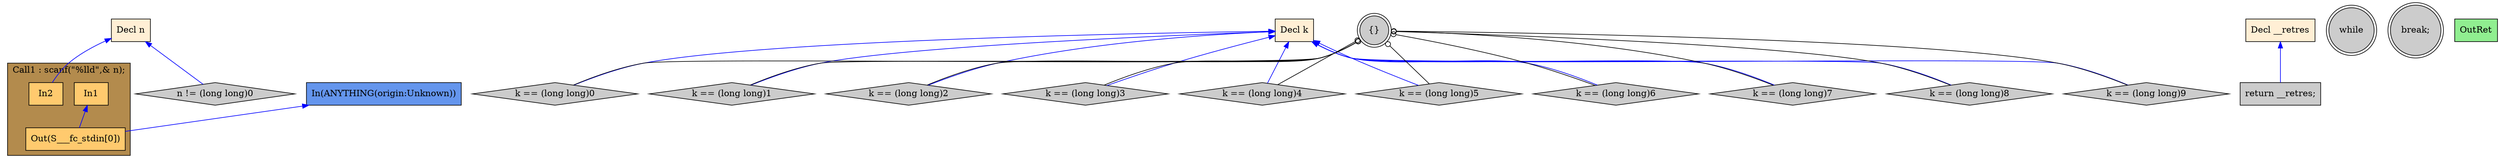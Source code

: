 digraph G {
  rankdir=TB;
  node [style="filled", ];
  2 [label="Decl n", fillcolor="#FFEFD5", shape=box, ];
  3 [label="Decl k", fillcolor="#FFEFD5", shape=box, ];
  4 [label="Decl __retres", fillcolor="#FFEFD5", shape=box, ];
  6 [label="In1", fillcolor="#FFCA6E", shape=box, ];
  7 [label="In2", fillcolor="#FFCA6E", shape=box, ];
  8 [label="Out(S___fc_stdin[0])", fillcolor="#FFCA6E", shape=box, ];
  9 [label="while", fillcolor="#CCCCCC", shape=doublecircle, ];
  10 [label="n != (long long)0", fillcolor="#CCCCCC", shape=diamond, ];
  11 [label="{}", fillcolor="#CCCCCC", shape=doublecircle, ];
  12 [label="k == (long long)0", fillcolor="#CCCCCC", shape=diamond, ];
  13 [label="k == (long long)1", fillcolor="#CCCCCC", shape=diamond, ];
  14 [label="k == (long long)2", fillcolor="#CCCCCC", shape=diamond, ];
  15 [label="k == (long long)3", fillcolor="#CCCCCC", shape=diamond, ];
  16 [label="k == (long long)4", fillcolor="#CCCCCC", shape=diamond, ];
  17 [label="k == (long long)5", fillcolor="#CCCCCC", shape=diamond, ];
  18 [label="k == (long long)6", fillcolor="#CCCCCC", shape=diamond, ];
  19 [label="k == (long long)7", fillcolor="#CCCCCC", shape=diamond, ];
  20 [label="k == (long long)8", fillcolor="#CCCCCC", shape=diamond, ];
  21 [label="k == (long long)9", fillcolor="#CCCCCC", shape=diamond, ];
  22 [label="break;", fillcolor="#CCCCCC", shape=doublecircle, ];
  23 [label="return __retres;", fillcolor="#CCCCCC", shape=box, ];
  24 [label="OutRet", fillcolor="#90EE90", shape=box, ];
  25 [label="In(ANYTHING(origin:Unknown))", fillcolor="#6495ED", shape=box, ];
  
  subgraph cluster_Call1 { label="Call1 : scanf(\"%lld\",& n);";
                           fillcolor="#B38B4D"; style="filled"; 8;7;6;
     };
  
  edge [dir=back, ];
  2 -> 7 [color="#0000FF", ];
  6 -> 8 [color="#0000FF", ];
  25 -> 8 [color="#0000FF", ];
  2 -> 10 [color="#0000FF", ];
  3 -> 12 [color="#0000FF", ];
  11 -> 12 [color="#000000", arrowtail=odot, ];
  3 -> 13 [color="#0000FF", ];
  11 -> 13 [color="#000000", arrowtail=odot, ];
  3 -> 14 [color="#0000FF", ];
  11 -> 14 [color="#000000", arrowtail=odot, ];
  3 -> 15 [color="#0000FF", ];
  11 -> 15 [color="#000000", arrowtail=odot, ];
  3 -> 16 [color="#0000FF", ];
  11 -> 16 [color="#000000", arrowtail=odot, ];
  3 -> 17 [color="#0000FF", ];
  11 -> 17 [color="#000000", arrowtail=odot, ];
  3 -> 18 [color="#0000FF", ];
  11 -> 18 [color="#000000", arrowtail=odot, ];
  3 -> 19 [color="#0000FF", ];
  11 -> 19 [color="#000000", arrowtail=odot, ];
  3 -> 20 [color="#0000FF", ];
  11 -> 20 [color="#000000", arrowtail=odot, ];
  3 -> 21 [color="#0000FF", ];
  11 -> 21 [color="#000000", arrowtail=odot, ];
  4 -> 23 [color="#0000FF", ];
  
  }